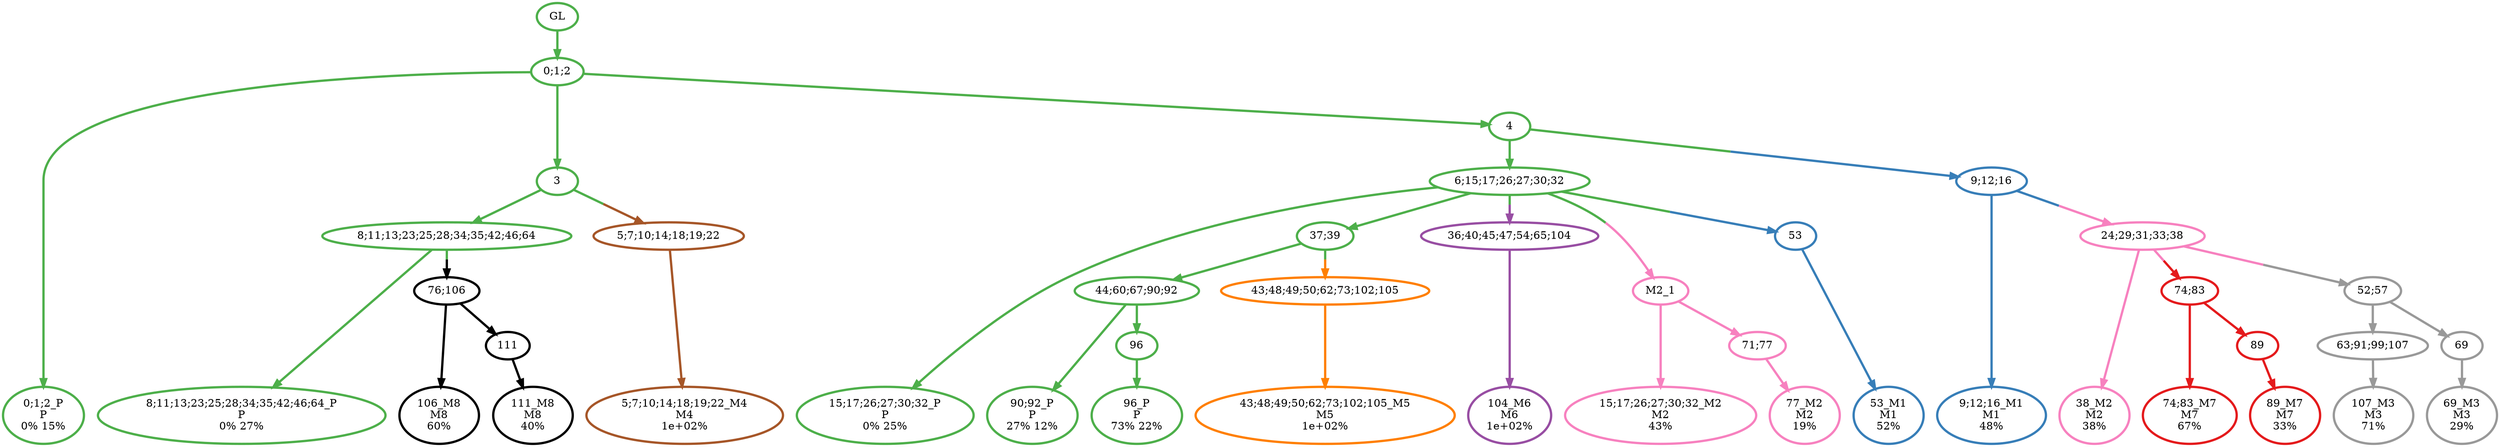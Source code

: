 digraph T {
	{
		rank=same
		40 [penwidth=3,colorscheme=set19,color=3,label="0;1;2_P\nP\n0% 15%"]
		37 [penwidth=3,colorscheme=set19,color=3,label="8;11;13;23;25;28;34;35;42;46;64_P\nP\n0% 27%"]
		34 [penwidth=3,colorscheme=set19,color=3,label="15;17;26;27;30;32_P\nP\n0% 25%"]
		31 [penwidth=3,colorscheme=set19,color=3,label="90;92_P\nP\n27% 12%"]
		29 [penwidth=3,colorscheme=set19,color=3,label="96_P\nP\n73% 22%"]
		28 [penwidth=3,colorscheme=set19,color=2,label="53_M1\nM1\n52%"]
		27 [penwidth=3,colorscheme=set19,color=2,label="9;12;16_M1\nM1\n48%"]
		26 [penwidth=3,colorscheme=set19,color=8,label="15;17;26;27;30;32_M2\nM2\n43%"]
		24 [penwidth=3,colorscheme=set19,color=8,label="77_M2\nM2\n19%"]
		23 [penwidth=3,colorscheme=set19,color=8,label="38_M2\nM2\n38%"]
		21 [penwidth=3,colorscheme=set19,color=9,label="107_M3\nM3\n71%"]
		19 [penwidth=3,colorscheme=set19,color=9,label="69_M3\nM3\n29%"]
		18 [penwidth=3,colorscheme=set19,color=7,label="5;7;10;14;18;19;22_M4\nM4\n1e+02%"]
		17 [penwidth=3,colorscheme=set19,color=5,label="43;48;49;50;62;73;102;105_M5\nM5\n1e+02%"]
		16 [penwidth=3,colorscheme=set19,color=4,label="104_M6\nM6\n1e+02%"]
		15 [penwidth=3,colorscheme=set19,color=1,label="74;83_M7\nM7\n67%"]
		13 [penwidth=3,colorscheme=set19,color=1,label="89_M7\nM7\n33%"]
		12 [penwidth=3,colorscheme=set19,color=10,label="106_M8\nM8\n60%"]
		10 [penwidth=3,colorscheme=set19,color=10,label="111_M8\nM8\n40%"]
	}
	42 [penwidth=3,colorscheme=set19,color=3,label="GL"]
	41 [penwidth=3,colorscheme=set19,color=3,label="0;1;2"]
	39 [penwidth=3,colorscheme=set19,color=3,label="3"]
	38 [penwidth=3,colorscheme=set19,color=3,label="8;11;13;23;25;28;34;35;42;46;64"]
	36 [penwidth=3,colorscheme=set19,color=3,label="4"]
	35 [penwidth=3,colorscheme=set19,color=3,label="6;15;17;26;27;30;32"]
	33 [penwidth=3,colorscheme=set19,color=3,label="37;39"]
	32 [penwidth=3,colorscheme=set19,color=3,label="44;60;67;90;92"]
	30 [penwidth=3,colorscheme=set19,color=3,label="96"]
	25 [penwidth=3,colorscheme=set19,color=8,label="71;77"]
	22 [penwidth=3,colorscheme=set19,color=9,label="63;91;99;107"]
	20 [penwidth=3,colorscheme=set19,color=9,label="69"]
	14 [penwidth=3,colorscheme=set19,color=1,label="89"]
	11 [penwidth=3,colorscheme=set19,color=10,label="111"]
	9 [penwidth=3,colorscheme=set19,color=1,label="74;83"]
	8 [penwidth=3,colorscheme=set19,color=9,label="52;57"]
	7 [penwidth=3,colorscheme=set19,color=8,label="24;29;31;33;38"]
	6 [penwidth=3,colorscheme=set19,color=5,label="43;48;49;50;62;73;102;105"]
	5 [penwidth=3,colorscheme=set19,color=10,label="76;106"]
	4 [penwidth=3,colorscheme=set19,color=4,label="36;40;45;47;54;65;104"]
	3 [penwidth=3,colorscheme=set19,color=8,label="M2_1"]
	2 [penwidth=3,colorscheme=set19,color=2,label="53"]
	1 [penwidth=3,colorscheme=set19,color=7,label="5;7;10;14;18;19;22"]
	0 [penwidth=3,colorscheme=set19,color=2,label="9;12;16"]
	42 -> 41 [penwidth=3,colorscheme=set19,color=3]
	41 -> 40 [penwidth=3,colorscheme=set19,color=3]
	41 -> 39 [penwidth=3,colorscheme=set19,color=3]
	41 -> 36 [penwidth=3,colorscheme=set19,color=3]
	39 -> 38 [penwidth=3,colorscheme=set19,color=3]
	39 -> 1 [penwidth=3,colorscheme=set19,color="3;0.5:7"]
	38 -> 37 [penwidth=3,colorscheme=set19,color=3]
	38 -> 5 [penwidth=3,colorscheme=set19,color="3;0.5:10"]
	36 -> 35 [penwidth=3,colorscheme=set19,color=3]
	36 -> 0 [penwidth=3,colorscheme=set19,color="3;0.5:2"]
	35 -> 34 [penwidth=3,colorscheme=set19,color=3]
	35 -> 33 [penwidth=3,colorscheme=set19,color=3]
	35 -> 3 [penwidth=3,colorscheme=set19,color="3;0.5:8"]
	35 -> 4 [penwidth=3,colorscheme=set19,color="3;0.5:4"]
	35 -> 2 [penwidth=3,colorscheme=set19,color="3;0.5:2"]
	33 -> 32 [penwidth=3,colorscheme=set19,color=3]
	33 -> 6 [penwidth=3,colorscheme=set19,color="3;0.5:5"]
	32 -> 31 [penwidth=3,colorscheme=set19,color=3]
	32 -> 30 [penwidth=3,colorscheme=set19,color=3]
	30 -> 29 [penwidth=3,colorscheme=set19,color=3]
	25 -> 24 [penwidth=3,colorscheme=set19,color=8]
	22 -> 21 [penwidth=3,colorscheme=set19,color=9]
	20 -> 19 [penwidth=3,colorscheme=set19,color=9]
	14 -> 13 [penwidth=3,colorscheme=set19,color=1]
	11 -> 10 [penwidth=3,colorscheme=set19,color=10]
	9 -> 15 [penwidth=3,colorscheme=set19,color=1]
	9 -> 14 [penwidth=3,colorscheme=set19,color=1]
	8 -> 22 [penwidth=3,colorscheme=set19,color=9]
	8 -> 20 [penwidth=3,colorscheme=set19,color=9]
	7 -> 23 [penwidth=3,colorscheme=set19,color=8]
	7 -> 9 [penwidth=3,colorscheme=set19,color="8;0.5:1"]
	7 -> 8 [penwidth=3,colorscheme=set19,color="8;0.5:9"]
	6 -> 17 [penwidth=3,colorscheme=set19,color=5]
	5 -> 12 [penwidth=3,colorscheme=set19,color=10]
	5 -> 11 [penwidth=3,colorscheme=set19,color=10]
	4 -> 16 [penwidth=3,colorscheme=set19,color=4]
	3 -> 26 [penwidth=3,colorscheme=set19,color=8]
	3 -> 25 [penwidth=3,colorscheme=set19,color=8]
	2 -> 28 [penwidth=3,colorscheme=set19,color=2]
	1 -> 18 [penwidth=3,colorscheme=set19,color=7]
	0 -> 27 [penwidth=3,colorscheme=set19,color=2]
	0 -> 7 [penwidth=3,colorscheme=set19,color="2;0.5:8"]
}
